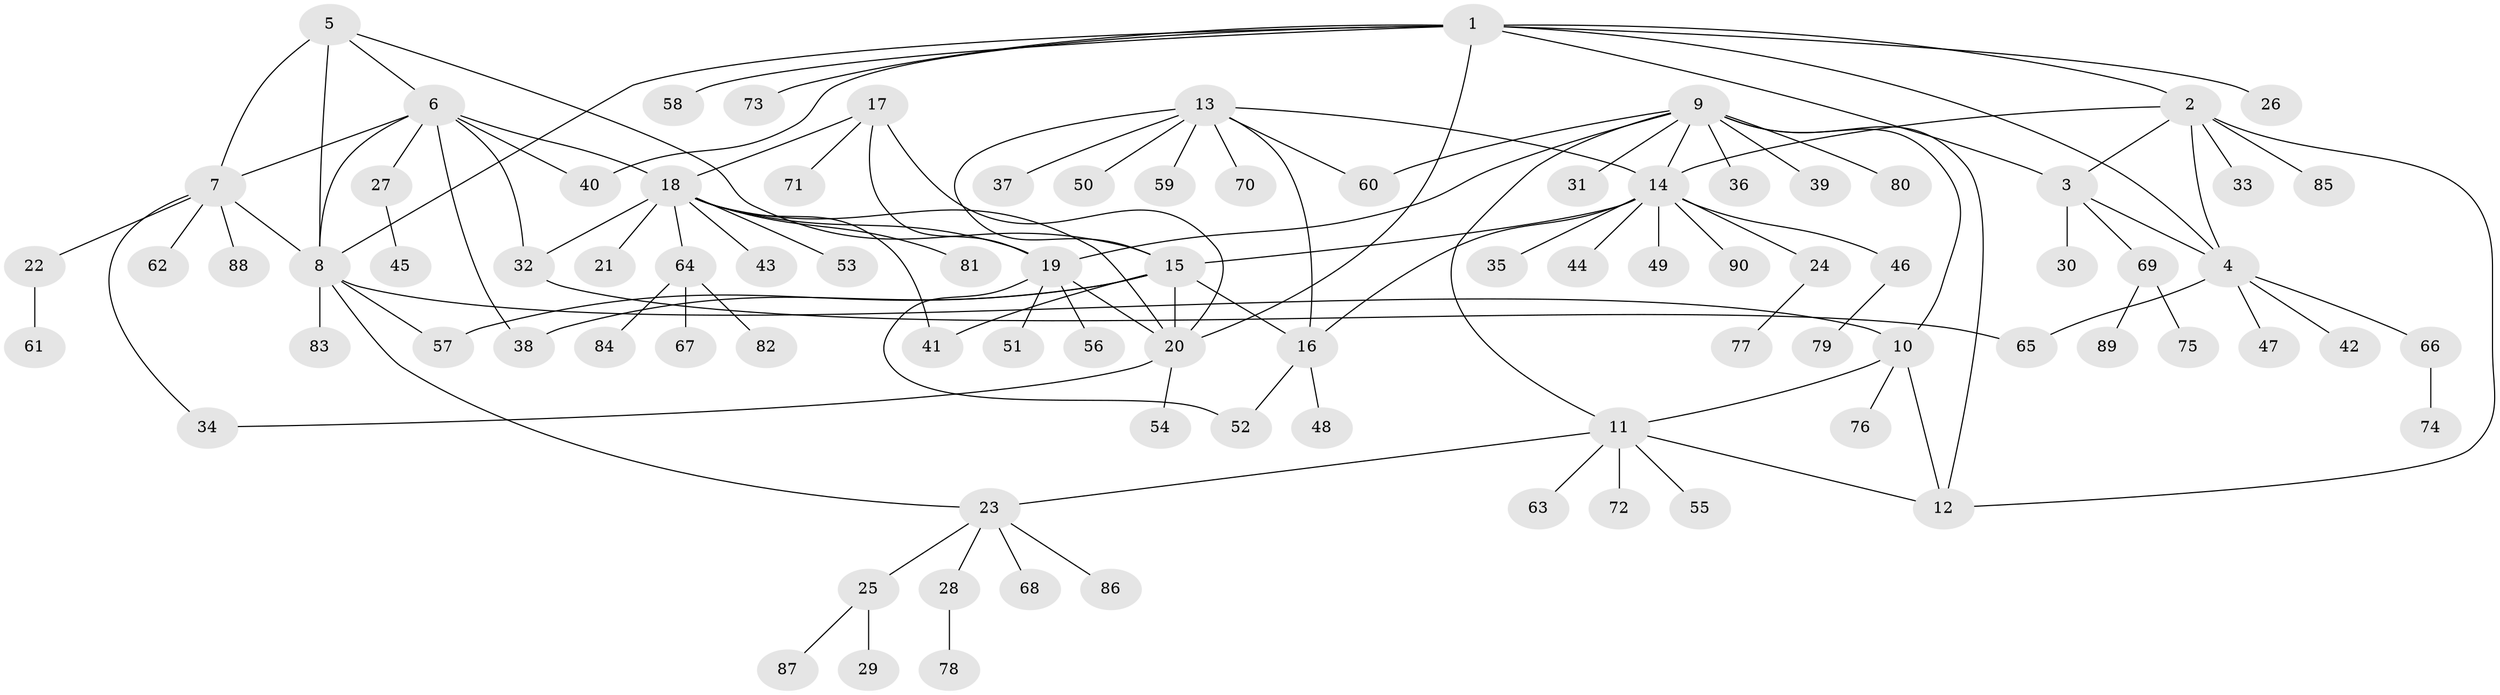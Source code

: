 // Generated by graph-tools (version 1.1) at 2025/11/02/27/25 16:11:35]
// undirected, 90 vertices, 120 edges
graph export_dot {
graph [start="1"]
  node [color=gray90,style=filled];
  1;
  2;
  3;
  4;
  5;
  6;
  7;
  8;
  9;
  10;
  11;
  12;
  13;
  14;
  15;
  16;
  17;
  18;
  19;
  20;
  21;
  22;
  23;
  24;
  25;
  26;
  27;
  28;
  29;
  30;
  31;
  32;
  33;
  34;
  35;
  36;
  37;
  38;
  39;
  40;
  41;
  42;
  43;
  44;
  45;
  46;
  47;
  48;
  49;
  50;
  51;
  52;
  53;
  54;
  55;
  56;
  57;
  58;
  59;
  60;
  61;
  62;
  63;
  64;
  65;
  66;
  67;
  68;
  69;
  70;
  71;
  72;
  73;
  74;
  75;
  76;
  77;
  78;
  79;
  80;
  81;
  82;
  83;
  84;
  85;
  86;
  87;
  88;
  89;
  90;
  1 -- 2;
  1 -- 3;
  1 -- 4;
  1 -- 8;
  1 -- 20;
  1 -- 26;
  1 -- 40;
  1 -- 58;
  1 -- 73;
  2 -- 3;
  2 -- 4;
  2 -- 12;
  2 -- 14;
  2 -- 33;
  2 -- 85;
  3 -- 4;
  3 -- 30;
  3 -- 69;
  4 -- 42;
  4 -- 47;
  4 -- 65;
  4 -- 66;
  5 -- 6;
  5 -- 7;
  5 -- 8;
  5 -- 15;
  6 -- 7;
  6 -- 8;
  6 -- 18;
  6 -- 27;
  6 -- 32;
  6 -- 38;
  6 -- 40;
  7 -- 8;
  7 -- 22;
  7 -- 34;
  7 -- 62;
  7 -- 88;
  8 -- 10;
  8 -- 23;
  8 -- 57;
  8 -- 83;
  9 -- 10;
  9 -- 11;
  9 -- 12;
  9 -- 14;
  9 -- 19;
  9 -- 31;
  9 -- 36;
  9 -- 39;
  9 -- 60;
  9 -- 80;
  10 -- 11;
  10 -- 12;
  10 -- 76;
  11 -- 12;
  11 -- 23;
  11 -- 55;
  11 -- 63;
  11 -- 72;
  13 -- 14;
  13 -- 15;
  13 -- 16;
  13 -- 37;
  13 -- 50;
  13 -- 59;
  13 -- 60;
  13 -- 70;
  14 -- 15;
  14 -- 16;
  14 -- 24;
  14 -- 35;
  14 -- 44;
  14 -- 46;
  14 -- 49;
  14 -- 90;
  15 -- 16;
  15 -- 20;
  15 -- 38;
  15 -- 41;
  15 -- 57;
  16 -- 48;
  16 -- 52;
  17 -- 18;
  17 -- 19;
  17 -- 20;
  17 -- 71;
  18 -- 19;
  18 -- 20;
  18 -- 21;
  18 -- 32;
  18 -- 41;
  18 -- 43;
  18 -- 53;
  18 -- 64;
  18 -- 81;
  19 -- 20;
  19 -- 51;
  19 -- 52;
  19 -- 56;
  20 -- 34;
  20 -- 54;
  22 -- 61;
  23 -- 25;
  23 -- 28;
  23 -- 68;
  23 -- 86;
  24 -- 77;
  25 -- 29;
  25 -- 87;
  27 -- 45;
  28 -- 78;
  32 -- 65;
  46 -- 79;
  64 -- 67;
  64 -- 82;
  64 -- 84;
  66 -- 74;
  69 -- 75;
  69 -- 89;
}
